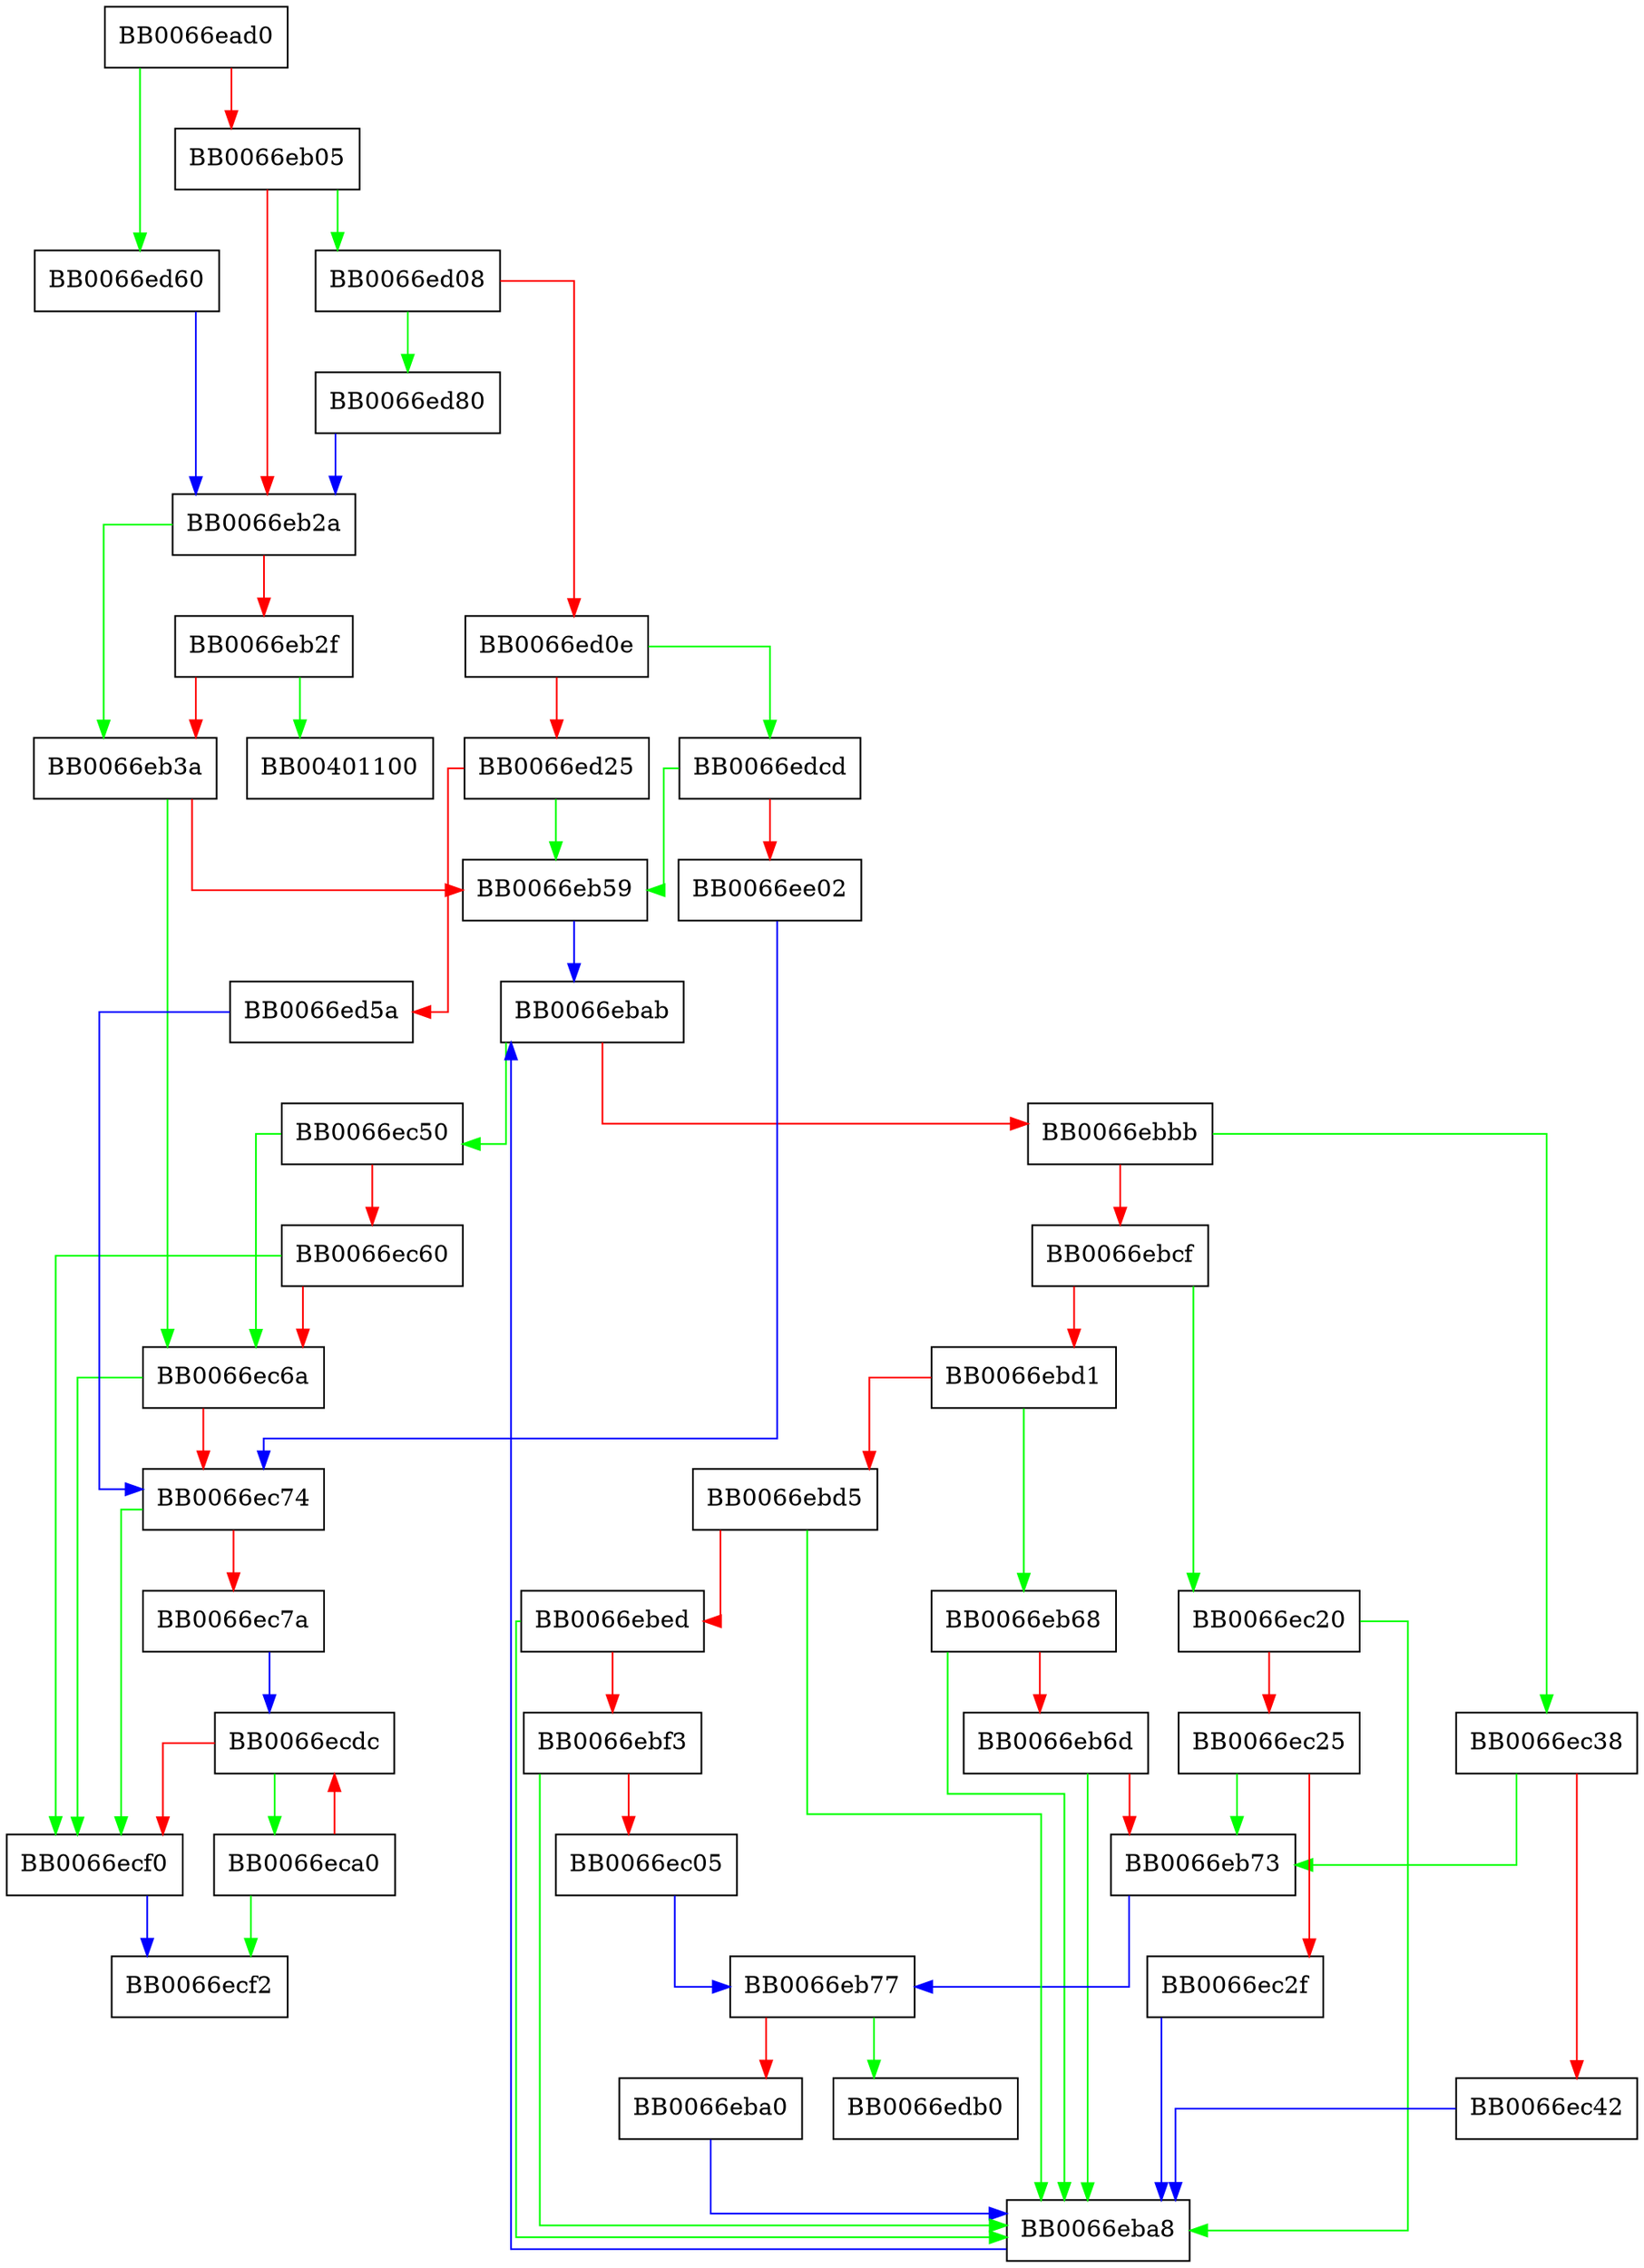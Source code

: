 digraph do_x509_check {
  node [shape="box"];
  graph [splines=ortho];
  BB0066ead0 -> BB0066ed60 [color="green"];
  BB0066ead0 -> BB0066eb05 [color="red"];
  BB0066eb05 -> BB0066ed08 [color="green"];
  BB0066eb05 -> BB0066eb2a [color="red"];
  BB0066eb2a -> BB0066eb3a [color="green"];
  BB0066eb2a -> BB0066eb2f [color="red"];
  BB0066eb2f -> BB00401100 [color="green"];
  BB0066eb2f -> BB0066eb3a [color="red"];
  BB0066eb3a -> BB0066ec6a [color="green"];
  BB0066eb3a -> BB0066eb59 [color="red"];
  BB0066eb59 -> BB0066ebab [color="blue"];
  BB0066eb68 -> BB0066eba8 [color="green"];
  BB0066eb68 -> BB0066eb6d [color="red"];
  BB0066eb6d -> BB0066eba8 [color="green"];
  BB0066eb6d -> BB0066eb73 [color="red"];
  BB0066eb73 -> BB0066eb77 [color="blue"];
  BB0066eb77 -> BB0066edb0 [color="green"];
  BB0066eb77 -> BB0066eba0 [color="red"];
  BB0066eba0 -> BB0066eba8 [color="blue"];
  BB0066eba8 -> BB0066ebab [color="blue"];
  BB0066ebab -> BB0066ec50 [color="green"];
  BB0066ebab -> BB0066ebbb [color="red"];
  BB0066ebbb -> BB0066ec38 [color="green"];
  BB0066ebbb -> BB0066ebcf [color="red"];
  BB0066ebcf -> BB0066ec20 [color="green"];
  BB0066ebcf -> BB0066ebd1 [color="red"];
  BB0066ebd1 -> BB0066eb68 [color="green"];
  BB0066ebd1 -> BB0066ebd5 [color="red"];
  BB0066ebd5 -> BB0066eba8 [color="green"];
  BB0066ebd5 -> BB0066ebed [color="red"];
  BB0066ebed -> BB0066eba8 [color="green"];
  BB0066ebed -> BB0066ebf3 [color="red"];
  BB0066ebf3 -> BB0066eba8 [color="green"];
  BB0066ebf3 -> BB0066ec05 [color="red"];
  BB0066ec05 -> BB0066eb77 [color="blue"];
  BB0066ec20 -> BB0066eba8 [color="green"];
  BB0066ec20 -> BB0066ec25 [color="red"];
  BB0066ec25 -> BB0066eb73 [color="green"];
  BB0066ec25 -> BB0066ec2f [color="red"];
  BB0066ec2f -> BB0066eba8 [color="blue"];
  BB0066ec38 -> BB0066eb73 [color="green"];
  BB0066ec38 -> BB0066ec42 [color="red"];
  BB0066ec42 -> BB0066eba8 [color="blue"];
  BB0066ec50 -> BB0066ec6a [color="green"];
  BB0066ec50 -> BB0066ec60 [color="red"];
  BB0066ec60 -> BB0066ecf0 [color="green"];
  BB0066ec60 -> BB0066ec6a [color="red"];
  BB0066ec6a -> BB0066ecf0 [color="green"];
  BB0066ec6a -> BB0066ec74 [color="red"];
  BB0066ec74 -> BB0066ecf0 [color="green"];
  BB0066ec74 -> BB0066ec7a [color="red"];
  BB0066ec7a -> BB0066ecdc [color="blue"];
  BB0066eca0 -> BB0066ecf2 [color="green"];
  BB0066eca0 -> BB0066ecdc [color="red"];
  BB0066ecdc -> BB0066eca0 [color="green"];
  BB0066ecdc -> BB0066ecf0 [color="red"];
  BB0066ecf0 -> BB0066ecf2 [color="blue"];
  BB0066ed08 -> BB0066ed80 [color="green"];
  BB0066ed08 -> BB0066ed0e [color="red"];
  BB0066ed0e -> BB0066edcd [color="green"];
  BB0066ed0e -> BB0066ed25 [color="red"];
  BB0066ed25 -> BB0066eb59 [color="green"];
  BB0066ed25 -> BB0066ed5a [color="red"];
  BB0066ed5a -> BB0066ec74 [color="blue"];
  BB0066ed60 -> BB0066eb2a [color="blue"];
  BB0066ed80 -> BB0066eb2a [color="blue"];
  BB0066edcd -> BB0066eb59 [color="green"];
  BB0066edcd -> BB0066ee02 [color="red"];
  BB0066ee02 -> BB0066ec74 [color="blue"];
}